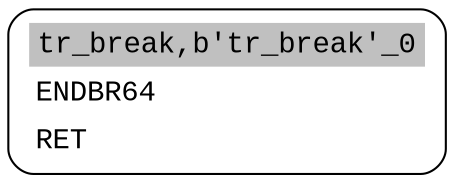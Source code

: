 digraph asm_graph {
154 [
shape="Mrecord" fontname="Courier New"label =<<table border="0" cellborder="0" cellpadding="3"><tr><td align="center" colspan="2" bgcolor="grey">tr_break,b'tr_break'_0</td></tr><tr><td align="left">ENDBR64    </td></tr><tr><td align="left">RET        </td></tr></table>> ];
}